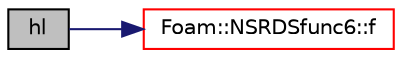 digraph "hl"
{
  bgcolor="transparent";
  edge [fontname="Helvetica",fontsize="10",labelfontname="Helvetica",labelfontsize="10"];
  node [fontname="Helvetica",fontsize="10",shape=record];
  rankdir="LR";
  Node62 [label="hl",height=0.2,width=0.4,color="black", fillcolor="grey75", style="filled", fontcolor="black"];
  Node62 -> Node63 [color="midnightblue",fontsize="10",style="solid",fontname="Helvetica"];
  Node63 [label="Foam::NSRDSfunc6::f",height=0.2,width=0.4,color="red",URL="$a31797.html#a44a3c8c9472a1fd8054ed8f5fd36e77a",tooltip="Evaluate the function and return the result. "];
}
